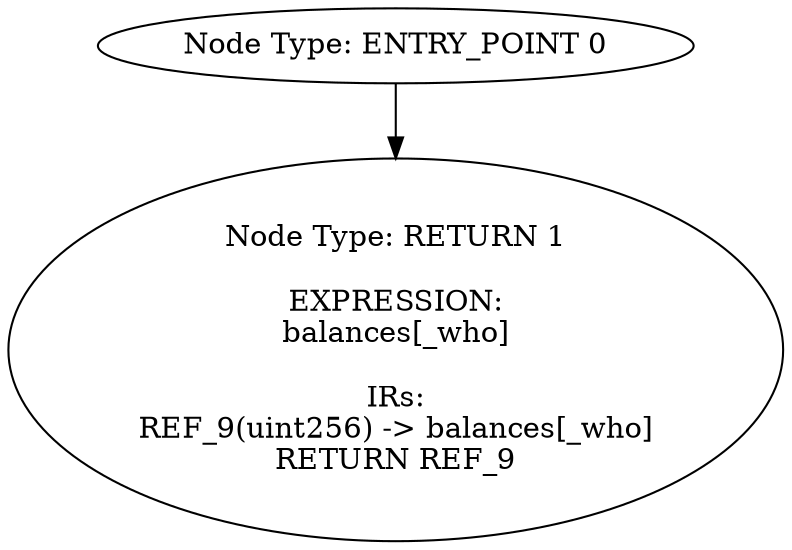 digraph{
0[label="Node Type: ENTRY_POINT 0
"];
0->1;
1[label="Node Type: RETURN 1

EXPRESSION:
balances[_who]

IRs:
REF_9(uint256) -> balances[_who]
RETURN REF_9"];
}
